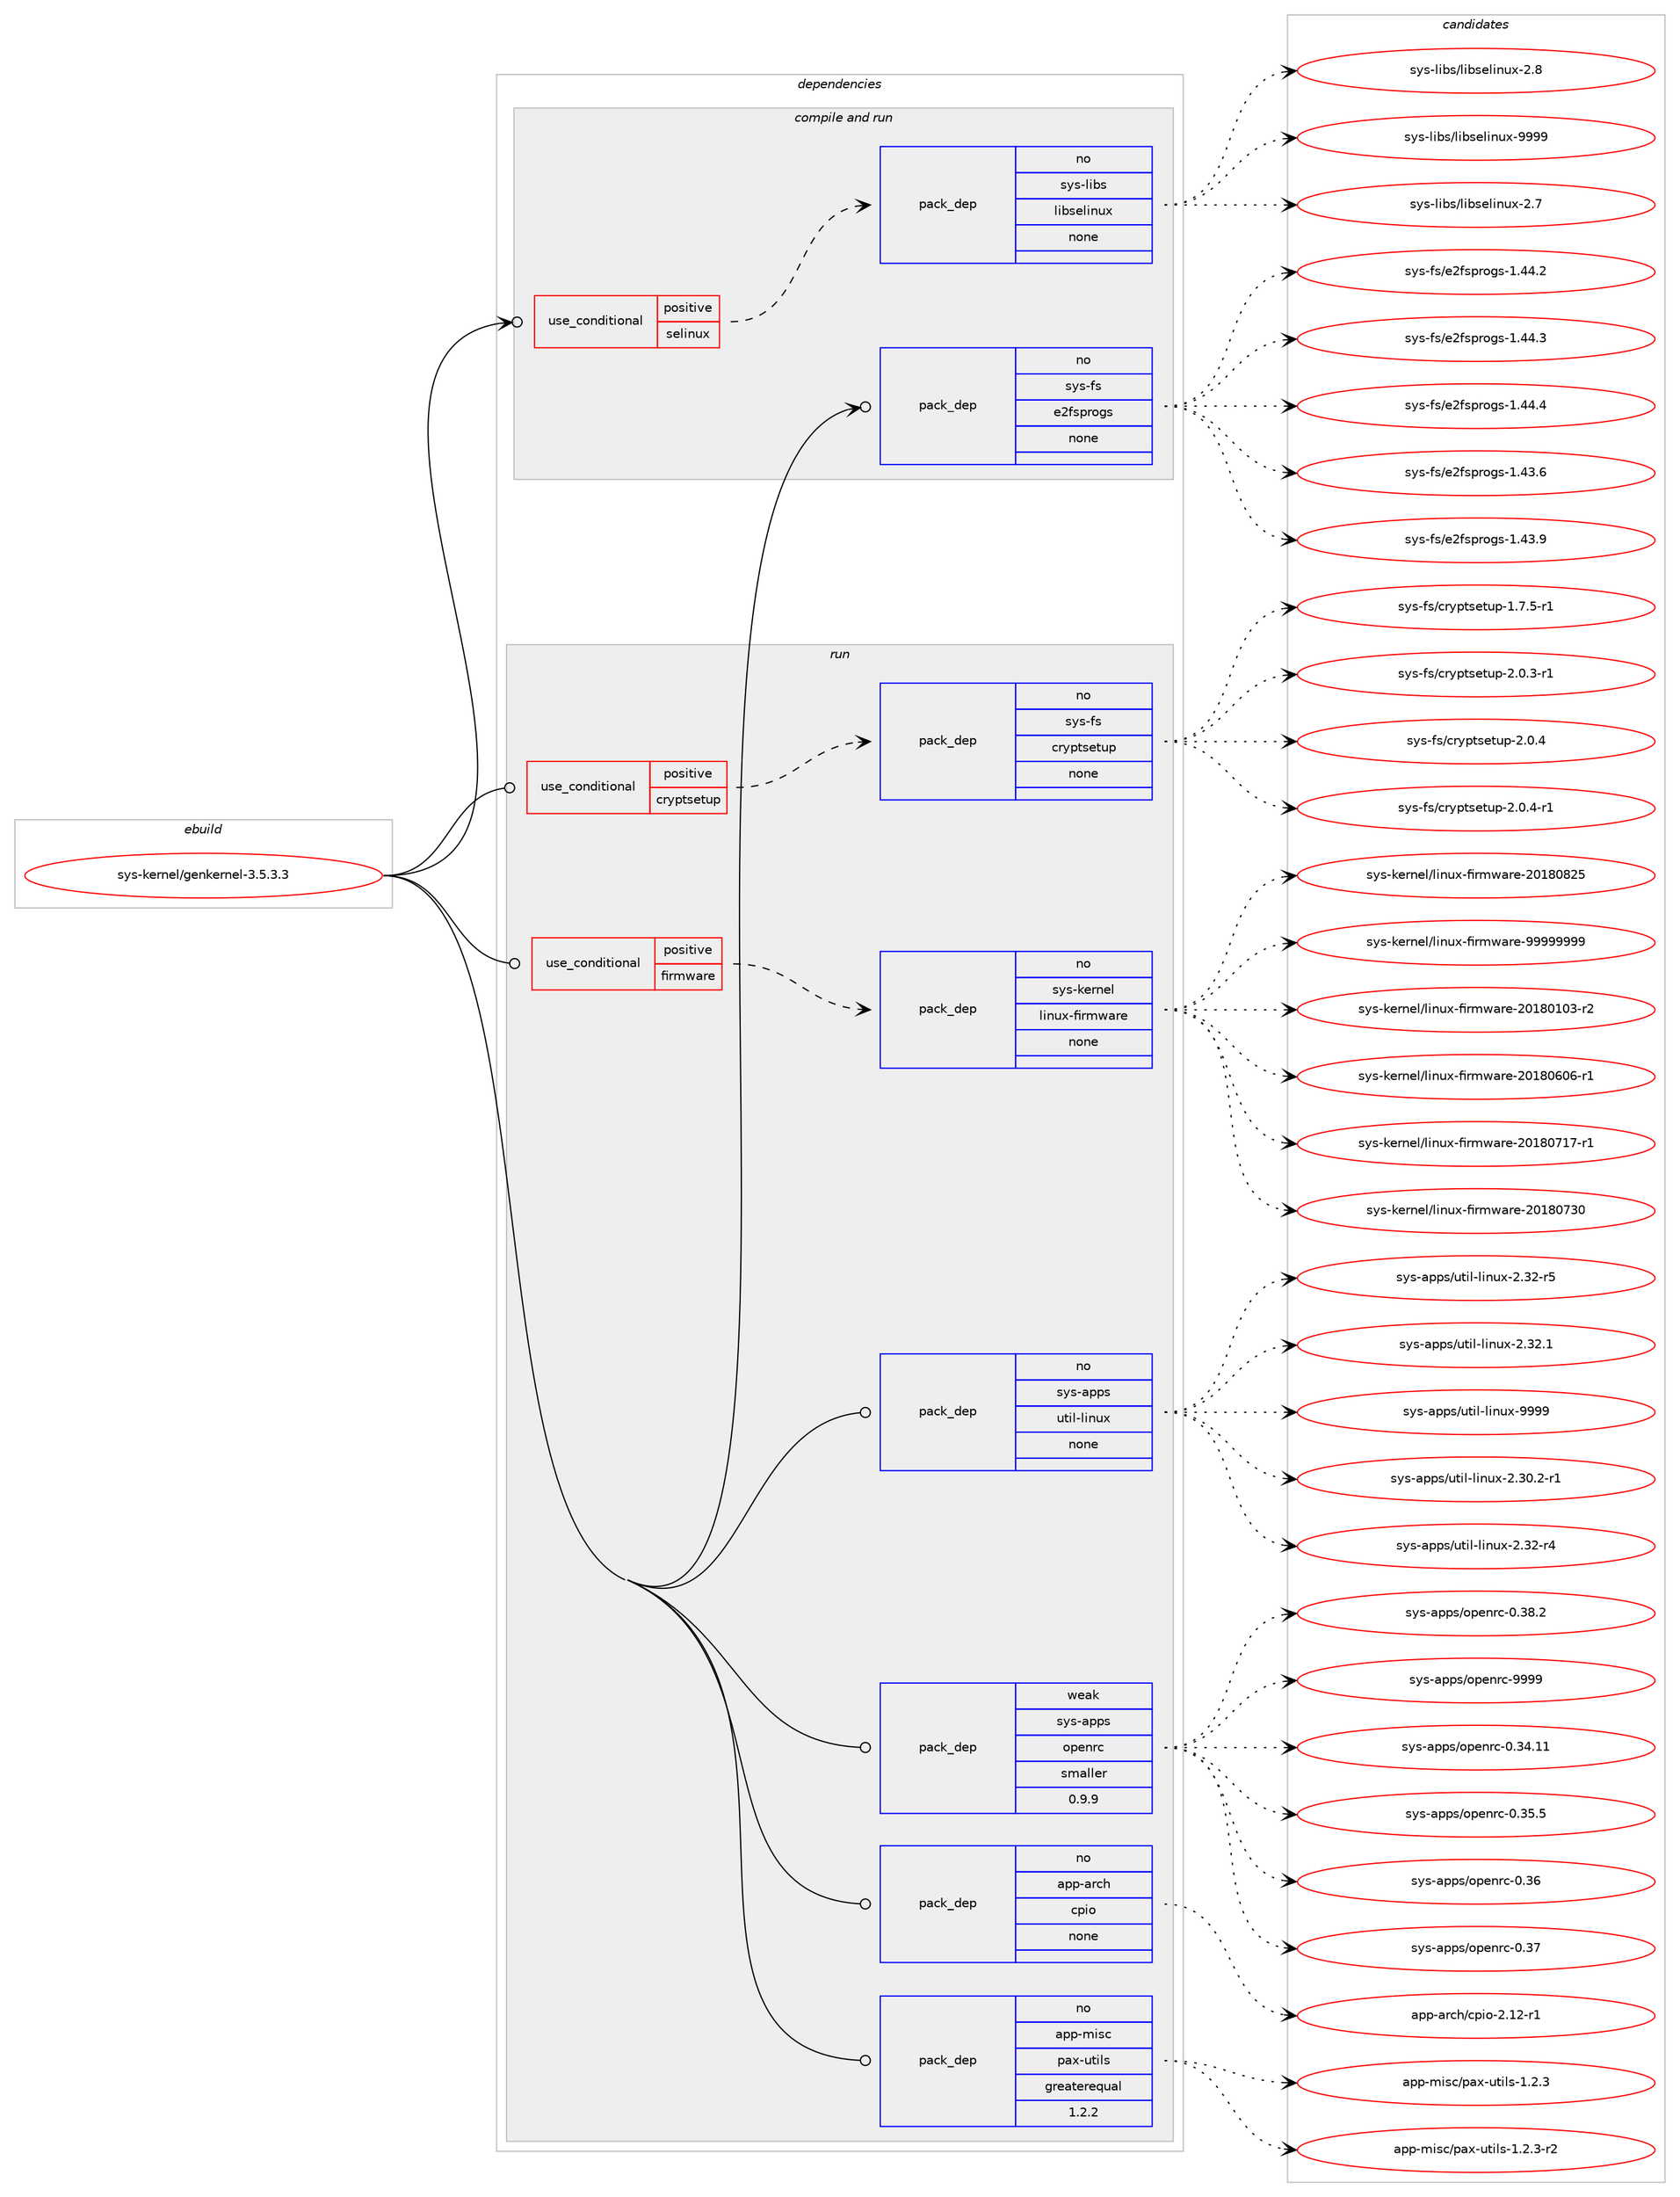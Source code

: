 digraph prolog {

# *************
# Graph options
# *************

newrank=true;
concentrate=true;
compound=true;
graph [rankdir=LR,fontname=Helvetica,fontsize=10,ranksep=1.5];#, ranksep=2.5, nodesep=0.2];
edge  [arrowhead=vee];
node  [fontname=Helvetica,fontsize=10];

# **********
# The ebuild
# **********

subgraph cluster_leftcol {
color=gray;
rank=same;
label=<<i>ebuild</i>>;
id [label="sys-kernel/genkernel-3.5.3.3", color=red, width=4, href="../sys-kernel/genkernel-3.5.3.3.svg"];
}

# ****************
# The dependencies
# ****************

subgraph cluster_midcol {
color=gray;
label=<<i>dependencies</i>>;
subgraph cluster_compile {
fillcolor="#eeeeee";
style=filled;
label=<<i>compile</i>>;
}
subgraph cluster_compileandrun {
fillcolor="#eeeeee";
style=filled;
label=<<i>compile and run</i>>;
subgraph cond4199 {
dependency13517 [label=<<TABLE BORDER="0" CELLBORDER="1" CELLSPACING="0" CELLPADDING="4"><TR><TD ROWSPAN="3" CELLPADDING="10">use_conditional</TD></TR><TR><TD>positive</TD></TR><TR><TD>selinux</TD></TR></TABLE>>, shape=none, color=red];
subgraph pack9077 {
dependency13518 [label=<<TABLE BORDER="0" CELLBORDER="1" CELLSPACING="0" CELLPADDING="4" WIDTH="220"><TR><TD ROWSPAN="6" CELLPADDING="30">pack_dep</TD></TR><TR><TD WIDTH="110">no</TD></TR><TR><TD>sys-libs</TD></TR><TR><TD>libselinux</TD></TR><TR><TD>none</TD></TR><TR><TD></TD></TR></TABLE>>, shape=none, color=blue];
}
dependency13517:e -> dependency13518:w [weight=20,style="dashed",arrowhead="vee"];
}
id:e -> dependency13517:w [weight=20,style="solid",arrowhead="odotvee"];
subgraph pack9078 {
dependency13519 [label=<<TABLE BORDER="0" CELLBORDER="1" CELLSPACING="0" CELLPADDING="4" WIDTH="220"><TR><TD ROWSPAN="6" CELLPADDING="30">pack_dep</TD></TR><TR><TD WIDTH="110">no</TD></TR><TR><TD>sys-fs</TD></TR><TR><TD>e2fsprogs</TD></TR><TR><TD>none</TD></TR><TR><TD></TD></TR></TABLE>>, shape=none, color=blue];
}
id:e -> dependency13519:w [weight=20,style="solid",arrowhead="odotvee"];
}
subgraph cluster_run {
fillcolor="#eeeeee";
style=filled;
label=<<i>run</i>>;
subgraph cond4200 {
dependency13520 [label=<<TABLE BORDER="0" CELLBORDER="1" CELLSPACING="0" CELLPADDING="4"><TR><TD ROWSPAN="3" CELLPADDING="10">use_conditional</TD></TR><TR><TD>positive</TD></TR><TR><TD>cryptsetup</TD></TR></TABLE>>, shape=none, color=red];
subgraph pack9079 {
dependency13521 [label=<<TABLE BORDER="0" CELLBORDER="1" CELLSPACING="0" CELLPADDING="4" WIDTH="220"><TR><TD ROWSPAN="6" CELLPADDING="30">pack_dep</TD></TR><TR><TD WIDTH="110">no</TD></TR><TR><TD>sys-fs</TD></TR><TR><TD>cryptsetup</TD></TR><TR><TD>none</TD></TR><TR><TD></TD></TR></TABLE>>, shape=none, color=blue];
}
dependency13520:e -> dependency13521:w [weight=20,style="dashed",arrowhead="vee"];
}
id:e -> dependency13520:w [weight=20,style="solid",arrowhead="odot"];
subgraph cond4201 {
dependency13522 [label=<<TABLE BORDER="0" CELLBORDER="1" CELLSPACING="0" CELLPADDING="4"><TR><TD ROWSPAN="3" CELLPADDING="10">use_conditional</TD></TR><TR><TD>positive</TD></TR><TR><TD>firmware</TD></TR></TABLE>>, shape=none, color=red];
subgraph pack9080 {
dependency13523 [label=<<TABLE BORDER="0" CELLBORDER="1" CELLSPACING="0" CELLPADDING="4" WIDTH="220"><TR><TD ROWSPAN="6" CELLPADDING="30">pack_dep</TD></TR><TR><TD WIDTH="110">no</TD></TR><TR><TD>sys-kernel</TD></TR><TR><TD>linux-firmware</TD></TR><TR><TD>none</TD></TR><TR><TD></TD></TR></TABLE>>, shape=none, color=blue];
}
dependency13522:e -> dependency13523:w [weight=20,style="dashed",arrowhead="vee"];
}
id:e -> dependency13522:w [weight=20,style="solid",arrowhead="odot"];
subgraph pack9081 {
dependency13524 [label=<<TABLE BORDER="0" CELLBORDER="1" CELLSPACING="0" CELLPADDING="4" WIDTH="220"><TR><TD ROWSPAN="6" CELLPADDING="30">pack_dep</TD></TR><TR><TD WIDTH="110">no</TD></TR><TR><TD>app-arch</TD></TR><TR><TD>cpio</TD></TR><TR><TD>none</TD></TR><TR><TD></TD></TR></TABLE>>, shape=none, color=blue];
}
id:e -> dependency13524:w [weight=20,style="solid",arrowhead="odot"];
subgraph pack9082 {
dependency13525 [label=<<TABLE BORDER="0" CELLBORDER="1" CELLSPACING="0" CELLPADDING="4" WIDTH="220"><TR><TD ROWSPAN="6" CELLPADDING="30">pack_dep</TD></TR><TR><TD WIDTH="110">no</TD></TR><TR><TD>app-misc</TD></TR><TR><TD>pax-utils</TD></TR><TR><TD>greaterequal</TD></TR><TR><TD>1.2.2</TD></TR></TABLE>>, shape=none, color=blue];
}
id:e -> dependency13525:w [weight=20,style="solid",arrowhead="odot"];
subgraph pack9083 {
dependency13526 [label=<<TABLE BORDER="0" CELLBORDER="1" CELLSPACING="0" CELLPADDING="4" WIDTH="220"><TR><TD ROWSPAN="6" CELLPADDING="30">pack_dep</TD></TR><TR><TD WIDTH="110">no</TD></TR><TR><TD>sys-apps</TD></TR><TR><TD>util-linux</TD></TR><TR><TD>none</TD></TR><TR><TD></TD></TR></TABLE>>, shape=none, color=blue];
}
id:e -> dependency13526:w [weight=20,style="solid",arrowhead="odot"];
subgraph pack9084 {
dependency13527 [label=<<TABLE BORDER="0" CELLBORDER="1" CELLSPACING="0" CELLPADDING="4" WIDTH="220"><TR><TD ROWSPAN="6" CELLPADDING="30">pack_dep</TD></TR><TR><TD WIDTH="110">weak</TD></TR><TR><TD>sys-apps</TD></TR><TR><TD>openrc</TD></TR><TR><TD>smaller</TD></TR><TR><TD>0.9.9</TD></TR></TABLE>>, shape=none, color=blue];
}
id:e -> dependency13527:w [weight=20,style="solid",arrowhead="odot"];
}
}

# **************
# The candidates
# **************

subgraph cluster_choices {
rank=same;
color=gray;
label=<<i>candidates</i>>;

subgraph choice9077 {
color=black;
nodesep=1;
choice1151211154510810598115471081059811510110810511011712045504655 [label="sys-libs/libselinux-2.7", color=red, width=4,href="../sys-libs/libselinux-2.7.svg"];
choice1151211154510810598115471081059811510110810511011712045504656 [label="sys-libs/libselinux-2.8", color=red, width=4,href="../sys-libs/libselinux-2.8.svg"];
choice115121115451081059811547108105981151011081051101171204557575757 [label="sys-libs/libselinux-9999", color=red, width=4,href="../sys-libs/libselinux-9999.svg"];
dependency13518:e -> choice1151211154510810598115471081059811510110810511011712045504655:w [style=dotted,weight="100"];
dependency13518:e -> choice1151211154510810598115471081059811510110810511011712045504656:w [style=dotted,weight="100"];
dependency13518:e -> choice115121115451081059811547108105981151011081051101171204557575757:w [style=dotted,weight="100"];
}
subgraph choice9078 {
color=black;
nodesep=1;
choice11512111545102115471015010211511211411110311545494652514654 [label="sys-fs/e2fsprogs-1.43.6", color=red, width=4,href="../sys-fs/e2fsprogs-1.43.6.svg"];
choice11512111545102115471015010211511211411110311545494652514657 [label="sys-fs/e2fsprogs-1.43.9", color=red, width=4,href="../sys-fs/e2fsprogs-1.43.9.svg"];
choice11512111545102115471015010211511211411110311545494652524650 [label="sys-fs/e2fsprogs-1.44.2", color=red, width=4,href="../sys-fs/e2fsprogs-1.44.2.svg"];
choice11512111545102115471015010211511211411110311545494652524651 [label="sys-fs/e2fsprogs-1.44.3", color=red, width=4,href="../sys-fs/e2fsprogs-1.44.3.svg"];
choice11512111545102115471015010211511211411110311545494652524652 [label="sys-fs/e2fsprogs-1.44.4", color=red, width=4,href="../sys-fs/e2fsprogs-1.44.4.svg"];
dependency13519:e -> choice11512111545102115471015010211511211411110311545494652514654:w [style=dotted,weight="100"];
dependency13519:e -> choice11512111545102115471015010211511211411110311545494652514657:w [style=dotted,weight="100"];
dependency13519:e -> choice11512111545102115471015010211511211411110311545494652524650:w [style=dotted,weight="100"];
dependency13519:e -> choice11512111545102115471015010211511211411110311545494652524651:w [style=dotted,weight="100"];
dependency13519:e -> choice11512111545102115471015010211511211411110311545494652524652:w [style=dotted,weight="100"];
}
subgraph choice9079 {
color=black;
nodesep=1;
choice1151211154510211547991141211121161151011161171124549465546534511449 [label="sys-fs/cryptsetup-1.7.5-r1", color=red, width=4,href="../sys-fs/cryptsetup-1.7.5-r1.svg"];
choice1151211154510211547991141211121161151011161171124550464846514511449 [label="sys-fs/cryptsetup-2.0.3-r1", color=red, width=4,href="../sys-fs/cryptsetup-2.0.3-r1.svg"];
choice115121115451021154799114121112116115101116117112455046484652 [label="sys-fs/cryptsetup-2.0.4", color=red, width=4,href="../sys-fs/cryptsetup-2.0.4.svg"];
choice1151211154510211547991141211121161151011161171124550464846524511449 [label="sys-fs/cryptsetup-2.0.4-r1", color=red, width=4,href="../sys-fs/cryptsetup-2.0.4-r1.svg"];
dependency13521:e -> choice1151211154510211547991141211121161151011161171124549465546534511449:w [style=dotted,weight="100"];
dependency13521:e -> choice1151211154510211547991141211121161151011161171124550464846514511449:w [style=dotted,weight="100"];
dependency13521:e -> choice115121115451021154799114121112116115101116117112455046484652:w [style=dotted,weight="100"];
dependency13521:e -> choice1151211154510211547991141211121161151011161171124550464846524511449:w [style=dotted,weight="100"];
}
subgraph choice9080 {
color=black;
nodesep=1;
choice115121115451071011141101011084710810511011712045102105114109119971141014550484956484948514511450 [label="sys-kernel/linux-firmware-20180103-r2", color=red, width=4,href="../sys-kernel/linux-firmware-20180103-r2.svg"];
choice115121115451071011141101011084710810511011712045102105114109119971141014550484956485448544511449 [label="sys-kernel/linux-firmware-20180606-r1", color=red, width=4,href="../sys-kernel/linux-firmware-20180606-r1.svg"];
choice115121115451071011141101011084710810511011712045102105114109119971141014550484956485549554511449 [label="sys-kernel/linux-firmware-20180717-r1", color=red, width=4,href="../sys-kernel/linux-firmware-20180717-r1.svg"];
choice11512111545107101114110101108471081051101171204510210511410911997114101455048495648555148 [label="sys-kernel/linux-firmware-20180730", color=red, width=4,href="../sys-kernel/linux-firmware-20180730.svg"];
choice11512111545107101114110101108471081051101171204510210511410911997114101455048495648565053 [label="sys-kernel/linux-firmware-20180825", color=red, width=4,href="../sys-kernel/linux-firmware-20180825.svg"];
choice11512111545107101114110101108471081051101171204510210511410911997114101455757575757575757 [label="sys-kernel/linux-firmware-99999999", color=red, width=4,href="../sys-kernel/linux-firmware-99999999.svg"];
dependency13523:e -> choice115121115451071011141101011084710810511011712045102105114109119971141014550484956484948514511450:w [style=dotted,weight="100"];
dependency13523:e -> choice115121115451071011141101011084710810511011712045102105114109119971141014550484956485448544511449:w [style=dotted,weight="100"];
dependency13523:e -> choice115121115451071011141101011084710810511011712045102105114109119971141014550484956485549554511449:w [style=dotted,weight="100"];
dependency13523:e -> choice11512111545107101114110101108471081051101171204510210511410911997114101455048495648555148:w [style=dotted,weight="100"];
dependency13523:e -> choice11512111545107101114110101108471081051101171204510210511410911997114101455048495648565053:w [style=dotted,weight="100"];
dependency13523:e -> choice11512111545107101114110101108471081051101171204510210511410911997114101455757575757575757:w [style=dotted,weight="100"];
}
subgraph choice9081 {
color=black;
nodesep=1;
choice97112112459711499104479911210511145504649504511449 [label="app-arch/cpio-2.12-r1", color=red, width=4,href="../app-arch/cpio-2.12-r1.svg"];
dependency13524:e -> choice97112112459711499104479911210511145504649504511449:w [style=dotted,weight="100"];
}
subgraph choice9082 {
color=black;
nodesep=1;
choice971121124510910511599471129712045117116105108115454946504651 [label="app-misc/pax-utils-1.2.3", color=red, width=4,href="../app-misc/pax-utils-1.2.3.svg"];
choice9711211245109105115994711297120451171161051081154549465046514511450 [label="app-misc/pax-utils-1.2.3-r2", color=red, width=4,href="../app-misc/pax-utils-1.2.3-r2.svg"];
dependency13525:e -> choice971121124510910511599471129712045117116105108115454946504651:w [style=dotted,weight="100"];
dependency13525:e -> choice9711211245109105115994711297120451171161051081154549465046514511450:w [style=dotted,weight="100"];
}
subgraph choice9083 {
color=black;
nodesep=1;
choice11512111545971121121154711711610510845108105110117120455046514846504511449 [label="sys-apps/util-linux-2.30.2-r1", color=red, width=4,href="../sys-apps/util-linux-2.30.2-r1.svg"];
choice1151211154597112112115471171161051084510810511011712045504651504511452 [label="sys-apps/util-linux-2.32-r4", color=red, width=4,href="../sys-apps/util-linux-2.32-r4.svg"];
choice1151211154597112112115471171161051084510810511011712045504651504511453 [label="sys-apps/util-linux-2.32-r5", color=red, width=4,href="../sys-apps/util-linux-2.32-r5.svg"];
choice1151211154597112112115471171161051084510810511011712045504651504649 [label="sys-apps/util-linux-2.32.1", color=red, width=4,href="../sys-apps/util-linux-2.32.1.svg"];
choice115121115459711211211547117116105108451081051101171204557575757 [label="sys-apps/util-linux-9999", color=red, width=4,href="../sys-apps/util-linux-9999.svg"];
dependency13526:e -> choice11512111545971121121154711711610510845108105110117120455046514846504511449:w [style=dotted,weight="100"];
dependency13526:e -> choice1151211154597112112115471171161051084510810511011712045504651504511452:w [style=dotted,weight="100"];
dependency13526:e -> choice1151211154597112112115471171161051084510810511011712045504651504511453:w [style=dotted,weight="100"];
dependency13526:e -> choice1151211154597112112115471171161051084510810511011712045504651504649:w [style=dotted,weight="100"];
dependency13526:e -> choice115121115459711211211547117116105108451081051101171204557575757:w [style=dotted,weight="100"];
}
subgraph choice9084 {
color=black;
nodesep=1;
choice115121115459711211211547111112101110114994548465152464949 [label="sys-apps/openrc-0.34.11", color=red, width=4,href="../sys-apps/openrc-0.34.11.svg"];
choice1151211154597112112115471111121011101149945484651534653 [label="sys-apps/openrc-0.35.5", color=red, width=4,href="../sys-apps/openrc-0.35.5.svg"];
choice115121115459711211211547111112101110114994548465154 [label="sys-apps/openrc-0.36", color=red, width=4,href="../sys-apps/openrc-0.36.svg"];
choice115121115459711211211547111112101110114994548465155 [label="sys-apps/openrc-0.37", color=red, width=4,href="../sys-apps/openrc-0.37.svg"];
choice1151211154597112112115471111121011101149945484651564650 [label="sys-apps/openrc-0.38.2", color=red, width=4,href="../sys-apps/openrc-0.38.2.svg"];
choice115121115459711211211547111112101110114994557575757 [label="sys-apps/openrc-9999", color=red, width=4,href="../sys-apps/openrc-9999.svg"];
dependency13527:e -> choice115121115459711211211547111112101110114994548465152464949:w [style=dotted,weight="100"];
dependency13527:e -> choice1151211154597112112115471111121011101149945484651534653:w [style=dotted,weight="100"];
dependency13527:e -> choice115121115459711211211547111112101110114994548465154:w [style=dotted,weight="100"];
dependency13527:e -> choice115121115459711211211547111112101110114994548465155:w [style=dotted,weight="100"];
dependency13527:e -> choice1151211154597112112115471111121011101149945484651564650:w [style=dotted,weight="100"];
dependency13527:e -> choice115121115459711211211547111112101110114994557575757:w [style=dotted,weight="100"];
}
}

}
